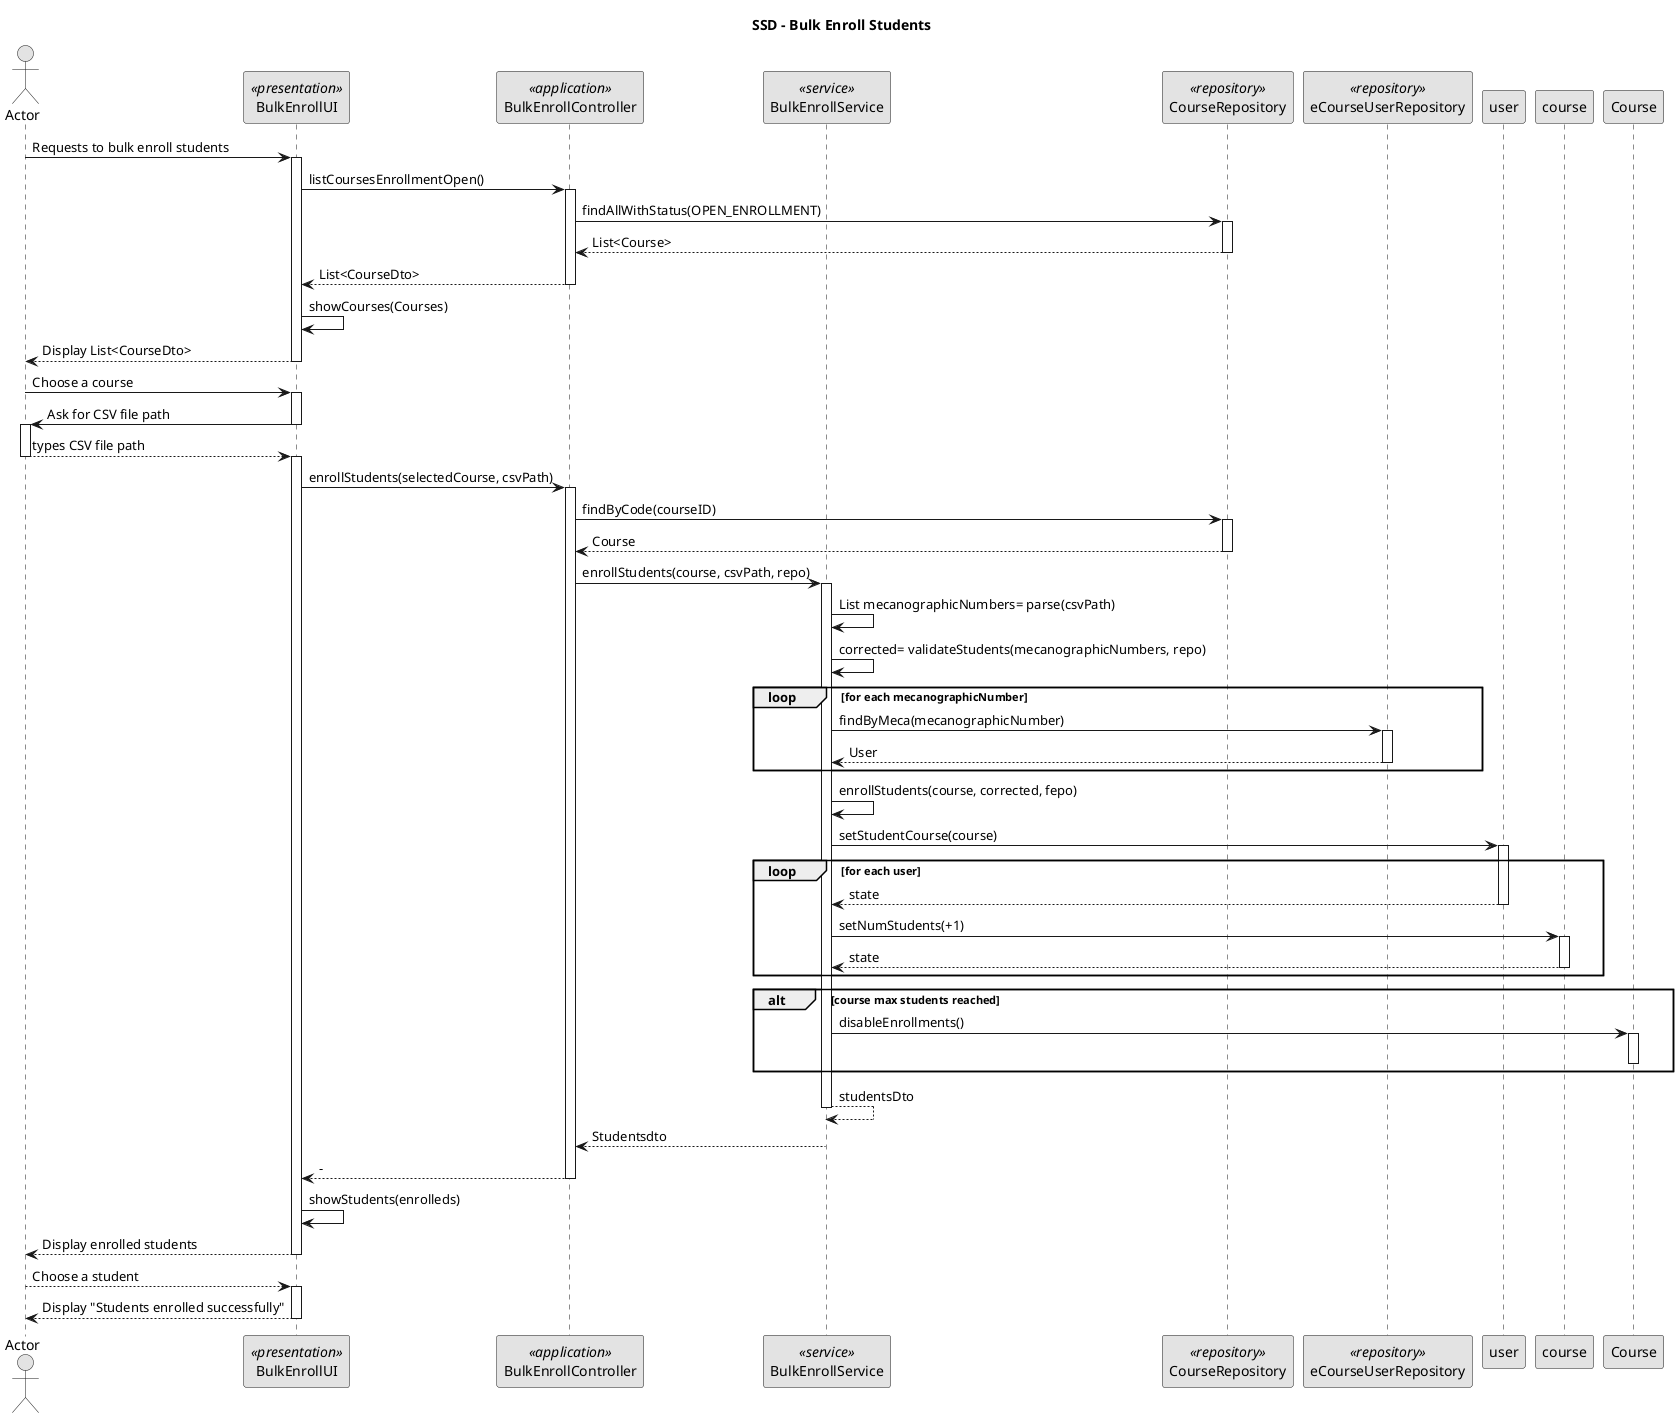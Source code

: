 @startuml
'https://plantuml.com/skinparam
skinparam monochrome true
skinparam packageStyle rect

title SSD - Bulk Enroll Students

actor Actor as Actor
participant BulkEnrollUI as UI <<presentation>>
participant BulkEnrollController as Controller <<application>>
participant BulkEnrollService as Service <<service>>
participant CourseRepository as CourseRepo <<repository>>
participant eCourseUserRepository as ActorRepo <<repository>>

Actor -> UI: Requests to bulk enroll students
activate UI

UI -> Controller: listCoursesEnrollmentOpen()
activate Controller
Controller -> CourseRepo: findAllWithStatus(OPEN_ENROLLMENT)
activate CourseRepo
CourseRepo --> Controller: List<Course>
deactivate CourseRepo
Controller --> UI: List<CourseDto>
deactivate Controller

    UI -> UI: showCourses(Courses)
    UI --> Actor: Display List<CourseDto>
    deactivate UI
    Actor -> UI: Choose a course
    activate UI
    UI -> Actor: Ask for CSV file path
    deactivate UI
    activate Actor
    Actor --> UI: types CSV file path
    deactivate Actor
     activate UI
    UI -> Controller: enrollStudents(selectedCourse, csvPath)
    activate Controller
    Controller -> CourseRepo: findByCode(courseID)
    activate CourseRepo
    CourseRepo --> Controller: Course
    deactivate CourseRepo
    Controller -> Service: enrollStudents(course, csvPath, repo)
    activate Service
    Service -> Service: List mecanographicNumbers= parse(csvPath)
    Service -> Service: corrected= validateStudents(mecanographicNumbers, repo)
    loop for each mecanographicNumber
    Service -> ActorRepo: findByMeca(mecanographicNumber)
    activate ActorRepo
    ActorRepo --> Service: User
deactivate ActorRepo
    end
    Service -> Service: enrollStudents(course, corrected, fepo)
    Service -> user: setStudentCourse(course)
    loop for each user
    activate user
    user --> Service: state
    deactivate user
    Service -> course: setNumStudents(+1)
    activate course
    course --> Service: state
    deactivate course
    end
    ALT course max students reached
    Service -> Course: disableEnrollments()
    activate Course
    deactivate Course
    END


    activate Service

    deactivate Course
    Service --> Service: studentsDto
    deactivate Service
    Service --> Controller: Studentsdto
    deactivate Service
    Controller --> UI: -
    deactivate Controller
    UI -> UI: showStudents(enrolleds)

    UI --> Actor: Display enrolled students
    deactivate UI
    Actor --> UI: Choose a student
    activate UI
    UI --> Actor: Display "Students enrolled successfully"
    deactivate UI


@enduml
